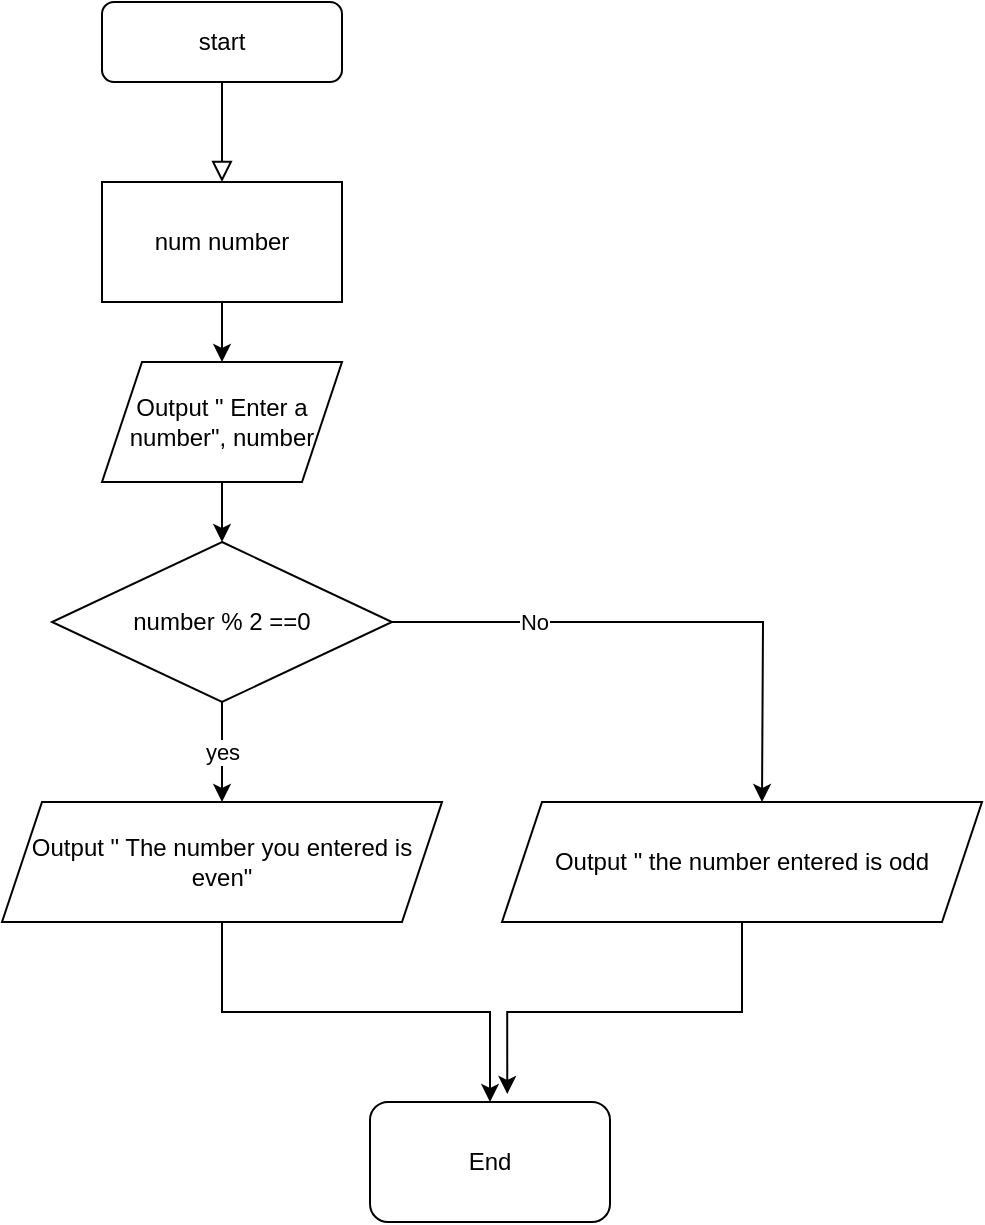 <mxfile version="20.8.23" type="device"><diagram id="C5RBs43oDa-KdzZeNtuy" name="Page-1"><mxGraphModel dx="1020" dy="479" grid="1" gridSize="10" guides="1" tooltips="1" connect="1" arrows="1" fold="1" page="1" pageScale="1" pageWidth="827" pageHeight="1169" math="0" shadow="0"><root><mxCell id="WIyWlLk6GJQsqaUBKTNV-0"/><mxCell id="WIyWlLk6GJQsqaUBKTNV-1" parent="WIyWlLk6GJQsqaUBKTNV-0"/><mxCell id="WIyWlLk6GJQsqaUBKTNV-2" value="" style="rounded=0;html=1;jettySize=auto;orthogonalLoop=1;fontSize=11;endArrow=block;endFill=0;endSize=8;strokeWidth=1;shadow=0;labelBackgroundColor=none;edgeStyle=orthogonalEdgeStyle;" parent="WIyWlLk6GJQsqaUBKTNV-1" source="WIyWlLk6GJQsqaUBKTNV-3" edge="1"><mxGeometry relative="1" as="geometry"><mxPoint x="220" y="170" as="targetPoint"/></mxGeometry></mxCell><mxCell id="WIyWlLk6GJQsqaUBKTNV-3" value="start" style="rounded=1;whiteSpace=wrap;html=1;fontSize=12;glass=0;strokeWidth=1;shadow=0;" parent="WIyWlLk6GJQsqaUBKTNV-1" vertex="1"><mxGeometry x="160" y="80" width="120" height="40" as="geometry"/></mxCell><mxCell id="7gcZv0rbA-yAdnB_DvYX-4" style="edgeStyle=orthogonalEdgeStyle;rounded=0;orthogonalLoop=1;jettySize=auto;html=1;entryX=0.5;entryY=0;entryDx=0;entryDy=0;" edge="1" parent="WIyWlLk6GJQsqaUBKTNV-1" source="7gcZv0rbA-yAdnB_DvYX-0" target="7gcZv0rbA-yAdnB_DvYX-2"><mxGeometry relative="1" as="geometry"/></mxCell><mxCell id="7gcZv0rbA-yAdnB_DvYX-0" value="num number&lt;br&gt;" style="rounded=0;whiteSpace=wrap;html=1;" vertex="1" parent="WIyWlLk6GJQsqaUBKTNV-1"><mxGeometry x="160" y="170" width="120" height="60" as="geometry"/></mxCell><mxCell id="7gcZv0rbA-yAdnB_DvYX-6" style="edgeStyle=orthogonalEdgeStyle;rounded=0;orthogonalLoop=1;jettySize=auto;html=1;" edge="1" parent="WIyWlLk6GJQsqaUBKTNV-1" source="7gcZv0rbA-yAdnB_DvYX-2"><mxGeometry relative="1" as="geometry"><mxPoint x="220" y="350" as="targetPoint"/></mxGeometry></mxCell><mxCell id="7gcZv0rbA-yAdnB_DvYX-2" value="Output &quot; Enter a number&quot;, number" style="shape=parallelogram;perimeter=parallelogramPerimeter;whiteSpace=wrap;html=1;fixedSize=1;" vertex="1" parent="WIyWlLk6GJQsqaUBKTNV-1"><mxGeometry x="160" y="260" width="120" height="60" as="geometry"/></mxCell><mxCell id="7gcZv0rbA-yAdnB_DvYX-9" value="yes" style="edgeStyle=orthogonalEdgeStyle;rounded=0;orthogonalLoop=1;jettySize=auto;html=1;entryX=0.5;entryY=0;entryDx=0;entryDy=0;" edge="1" parent="WIyWlLk6GJQsqaUBKTNV-1" source="7gcZv0rbA-yAdnB_DvYX-7" target="7gcZv0rbA-yAdnB_DvYX-8"><mxGeometry relative="1" as="geometry"><Array as="points"><mxPoint x="220" y="450"/><mxPoint x="220" y="450"/></Array></mxGeometry></mxCell><mxCell id="7gcZv0rbA-yAdnB_DvYX-10" style="edgeStyle=orthogonalEdgeStyle;rounded=0;orthogonalLoop=1;jettySize=auto;html=1;" edge="1" parent="WIyWlLk6GJQsqaUBKTNV-1" source="7gcZv0rbA-yAdnB_DvYX-7"><mxGeometry relative="1" as="geometry"><mxPoint x="490" y="480" as="targetPoint"/></mxGeometry></mxCell><mxCell id="7gcZv0rbA-yAdnB_DvYX-11" value="No" style="edgeLabel;html=1;align=center;verticalAlign=middle;resizable=0;points=[];" vertex="1" connectable="0" parent="7gcZv0rbA-yAdnB_DvYX-10"><mxGeometry x="-0.484" relative="1" as="geometry"><mxPoint as="offset"/></mxGeometry></mxCell><mxCell id="7gcZv0rbA-yAdnB_DvYX-7" value="number % 2 ==0" style="rhombus;whiteSpace=wrap;html=1;" vertex="1" parent="WIyWlLk6GJQsqaUBKTNV-1"><mxGeometry x="135" y="350" width="170" height="80" as="geometry"/></mxCell><mxCell id="7gcZv0rbA-yAdnB_DvYX-14" style="edgeStyle=orthogonalEdgeStyle;rounded=0;orthogonalLoop=1;jettySize=auto;html=1;" edge="1" parent="WIyWlLk6GJQsqaUBKTNV-1" source="7gcZv0rbA-yAdnB_DvYX-8" target="7gcZv0rbA-yAdnB_DvYX-13"><mxGeometry relative="1" as="geometry"/></mxCell><mxCell id="7gcZv0rbA-yAdnB_DvYX-8" value="Output &quot; The number you entered is even&quot;" style="shape=parallelogram;perimeter=parallelogramPerimeter;whiteSpace=wrap;html=1;fixedSize=1;" vertex="1" parent="WIyWlLk6GJQsqaUBKTNV-1"><mxGeometry x="110" y="480" width="220" height="60" as="geometry"/></mxCell><mxCell id="7gcZv0rbA-yAdnB_DvYX-15" style="edgeStyle=orthogonalEdgeStyle;rounded=0;orthogonalLoop=1;jettySize=auto;html=1;entryX=0.572;entryY=-0.067;entryDx=0;entryDy=0;entryPerimeter=0;" edge="1" parent="WIyWlLk6GJQsqaUBKTNV-1" source="7gcZv0rbA-yAdnB_DvYX-12" target="7gcZv0rbA-yAdnB_DvYX-13"><mxGeometry relative="1" as="geometry"/></mxCell><mxCell id="7gcZv0rbA-yAdnB_DvYX-12" value="Output &quot; the number entered is odd" style="shape=parallelogram;perimeter=parallelogramPerimeter;whiteSpace=wrap;html=1;fixedSize=1;" vertex="1" parent="WIyWlLk6GJQsqaUBKTNV-1"><mxGeometry x="360" y="480" width="240" height="60" as="geometry"/></mxCell><mxCell id="7gcZv0rbA-yAdnB_DvYX-13" value="End" style="rounded=1;whiteSpace=wrap;html=1;" vertex="1" parent="WIyWlLk6GJQsqaUBKTNV-1"><mxGeometry x="294" y="630" width="120" height="60" as="geometry"/></mxCell></root></mxGraphModel></diagram></mxfile>